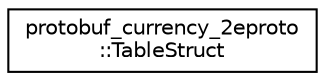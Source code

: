 digraph "Graphical Class Hierarchy"
{
 // LATEX_PDF_SIZE
  edge [fontname="Helvetica",fontsize="10",labelfontname="Helvetica",labelfontsize="10"];
  node [fontname="Helvetica",fontsize="10",shape=record];
  rankdir="LR";
  Node0 [label="protobuf_currency_2eproto\l::TableStruct",height=0.2,width=0.4,color="black", fillcolor="white", style="filled",URL="$structprotobuf__currency__2eproto_1_1TableStruct.html",tooltip=" "];
}
